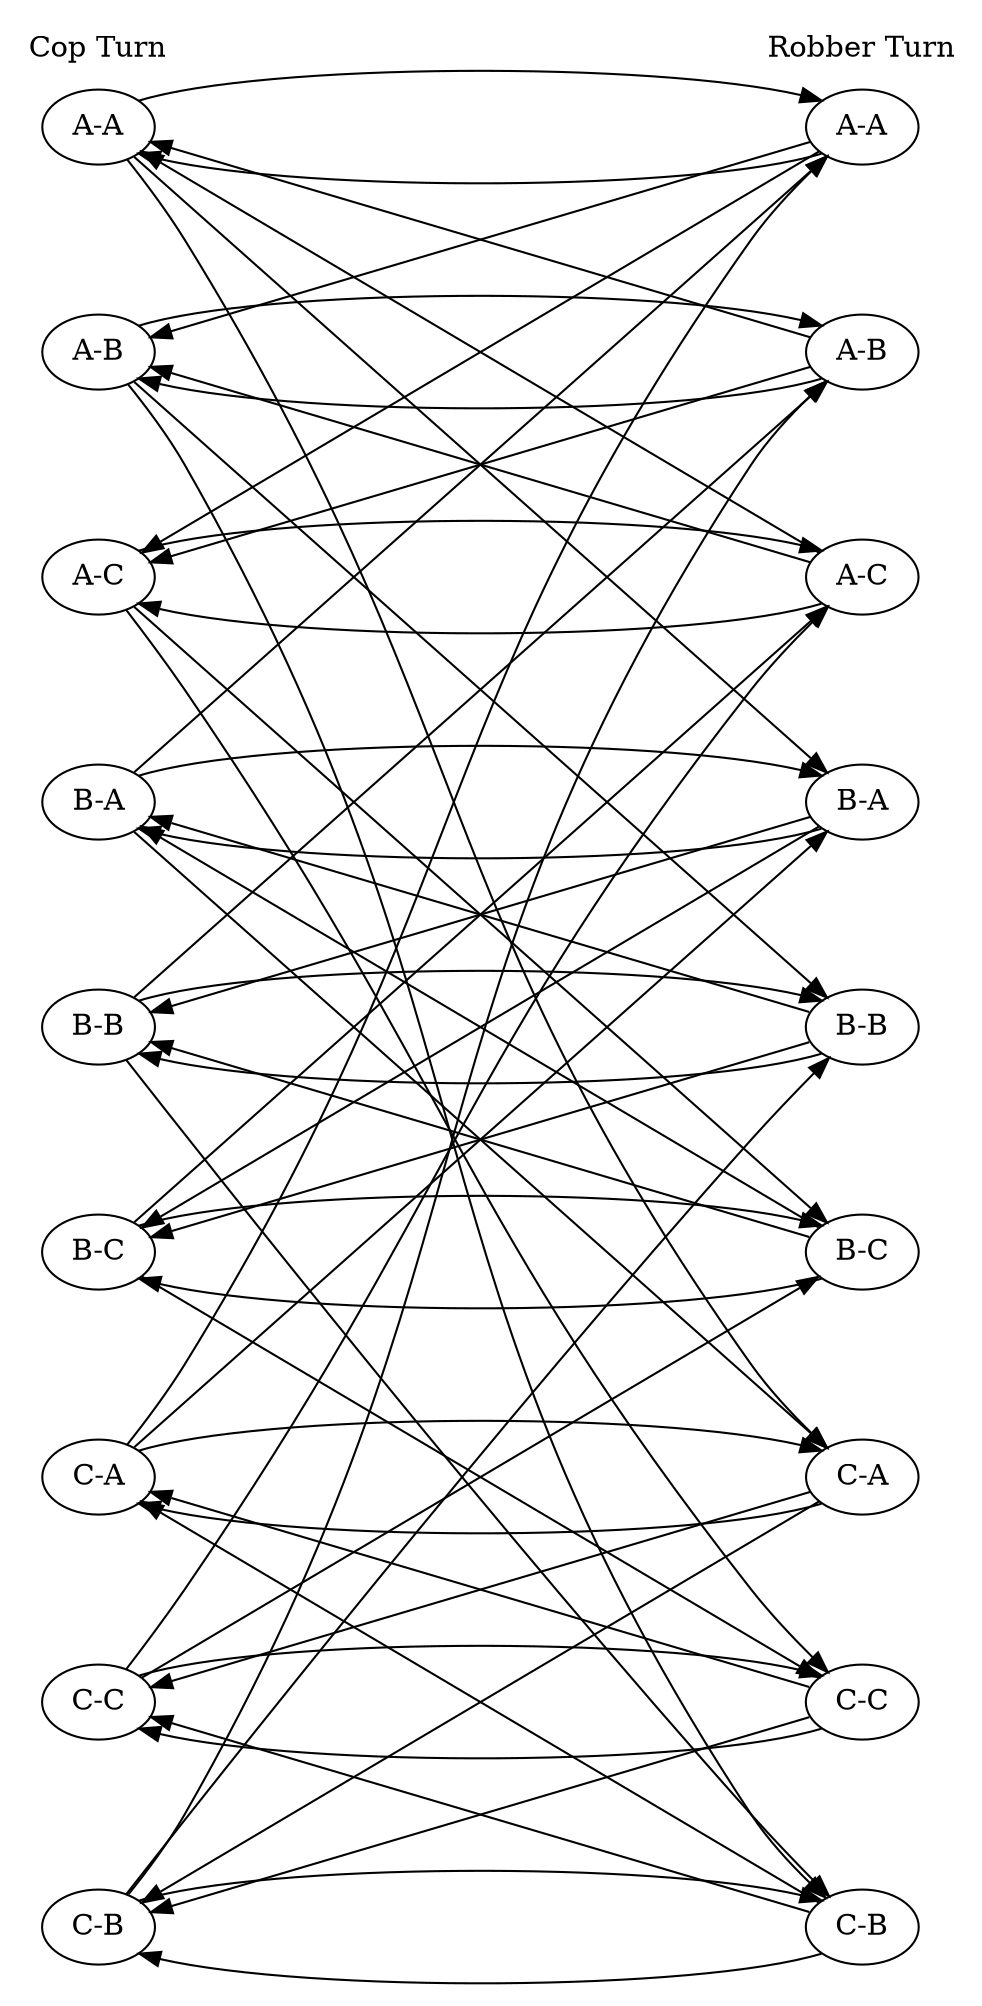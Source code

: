 digraph triangleGraph {
	subgraph cluster_0 {
		color=invis
		label="Cop Turn"
		"A-A-Cop" [label="A-A"]
		"A-B-Cop" [label="A-B"]
		"A-C-Cop" [label="A-C"]
		"B-A-Cop" [label="B-A"]
		"B-B-Cop" [label="B-B"]
		"B-C-Cop" [label="B-C"]
		"C-A-Cop" [label="C-A"]
		"C-B-Cop" [label="C-B"]
		"C-C-Cop" [label="C-C"]
	}
	subgraph cluster_1 {
		color=invis
		label="Robber Turn"
		"A-A-Rob" [label="A-A"]
		"A-B-Rob" [label="A-B"]
		"A-C-Rob" [label="A-C"]
		"B-A-Rob" [label="B-A"]
		"B-B-Rob" [label="B-B"]
		"B-C-Rob" [label="B-C"]
		"C-A-Rob" [label="C-A"]
		"C-B-Rob" [label="C-B"]
		"C-C-Rob" [label="C-C"]
	}
	"A-A-Cop" -> "A-A-Rob"
	"A-A-Cop" -> "B-A-Rob"
	"A-A-Cop" -> "C-A-Rob"
	"A-A-Rob" -> "A-A-Cop"
	"A-A-Rob" -> "A-B-Cop"
	"A-A-Rob" -> "A-C-Cop"
	"A-B-Cop" -> "A-B-Rob"
	"A-B-Cop" -> "B-B-Rob"
	"A-B-Cop" -> "C-B-Rob"
	"A-B-Rob" -> "A-A-Cop"
	"A-B-Rob" -> "A-B-Cop"
	"A-B-Rob" -> "A-C-Cop"
	"A-C-Cop" -> "A-C-Rob"
	"A-C-Cop" -> "B-C-Rob"
	"A-C-Cop" -> "C-C-Rob"
	"A-C-Rob" -> "A-A-Cop"
	"A-C-Rob" -> "A-B-Cop"
	"A-C-Rob" -> "A-C-Cop"
	"B-A-Cop" -> "A-A-Rob"
	"B-A-Cop" -> "B-A-Rob"
	"B-A-Cop" -> "C-A-Rob"
	"B-A-Rob" -> "B-A-Cop"
	"B-A-Rob" -> "B-B-Cop"
	"B-A-Rob" -> "B-C-Cop"
	"B-B-Cop" -> "A-B-Rob"
	"B-B-Cop" -> "B-B-Rob"
	"B-B-Cop" -> "C-B-Rob"
	"B-B-Rob" -> "B-A-Cop"
	"B-B-Rob" -> "B-B-Cop"
	"B-B-Rob" -> "B-C-Cop"
	"B-C-Cop" -> "A-C-Rob"
	"B-C-Cop" -> "B-C-Rob"
	"B-C-Cop" -> "C-C-Rob"
	"B-C-Rob" -> "B-A-Cop"
	"B-C-Rob" -> "B-B-Cop"
	"B-C-Rob" -> "B-C-Cop"
	"C-A-Cop" -> "A-A-Rob"
	"C-A-Cop" -> "B-A-Rob"
	"C-A-Cop" -> "C-A-Rob"
	"C-A-Rob" -> "C-A-Cop"
	"C-A-Rob" -> "C-B-Cop"
	"C-A-Rob" -> "C-C-Cop"
	"C-B-Cop" -> "A-B-Rob"
	"C-B-Cop" -> "B-B-Rob"
	"C-B-Cop" -> "C-B-Rob"
	"C-B-Rob" -> "C-A-Cop"
	"C-B-Rob" -> "C-B-Cop"
	"C-B-Rob" -> "C-C-Cop"
	"C-C-Cop" -> "A-C-Rob"
	"C-C-Cop" -> "B-C-Rob"
	"C-C-Cop" -> "C-C-Rob"
	"C-C-Rob" -> "C-A-Cop"
	"C-C-Rob" -> "C-B-Cop"
	"C-C-Rob" -> "C-C-Cop"
	rankdir=LR
	nodesep=1
	ranksep=4
}
